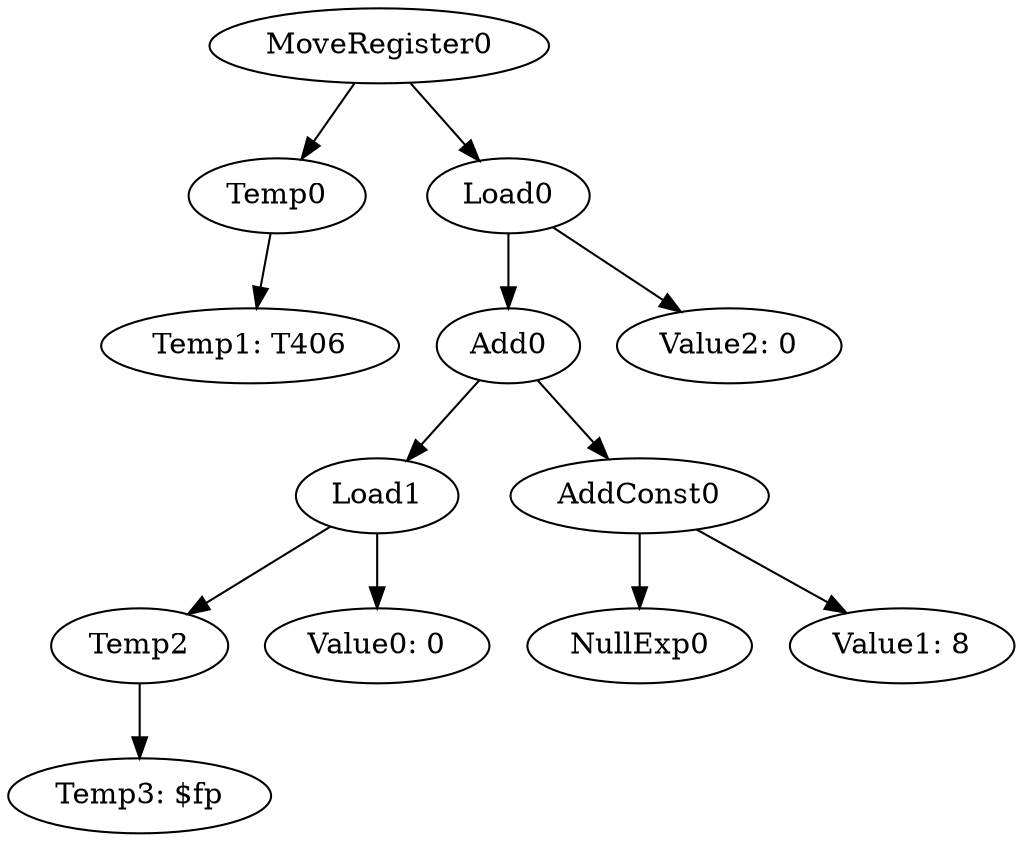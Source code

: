 digraph {
	ordering = out;
	Load0 -> Add0;
	Load0 -> "Value2: 0";
	AddConst0 -> NullExp0;
	AddConst0 -> "Value1: 8";
	Add0 -> Load1;
	Add0 -> AddConst0;
	Temp0 -> "Temp1: T406";
	Temp2 -> "Temp3: $fp";
	MoveRegister0 -> Temp0;
	MoveRegister0 -> Load0;
	Load1 -> Temp2;
	Load1 -> "Value0: 0";
}

